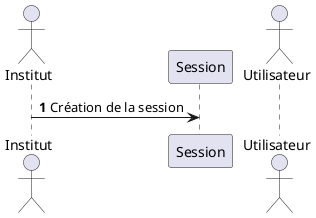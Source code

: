 @startuml
'https://plantuml.com/sequence-diagram

autonumber

actor Institut

Institut -> Session : Création de la session

actor Utilisateur
@enduml